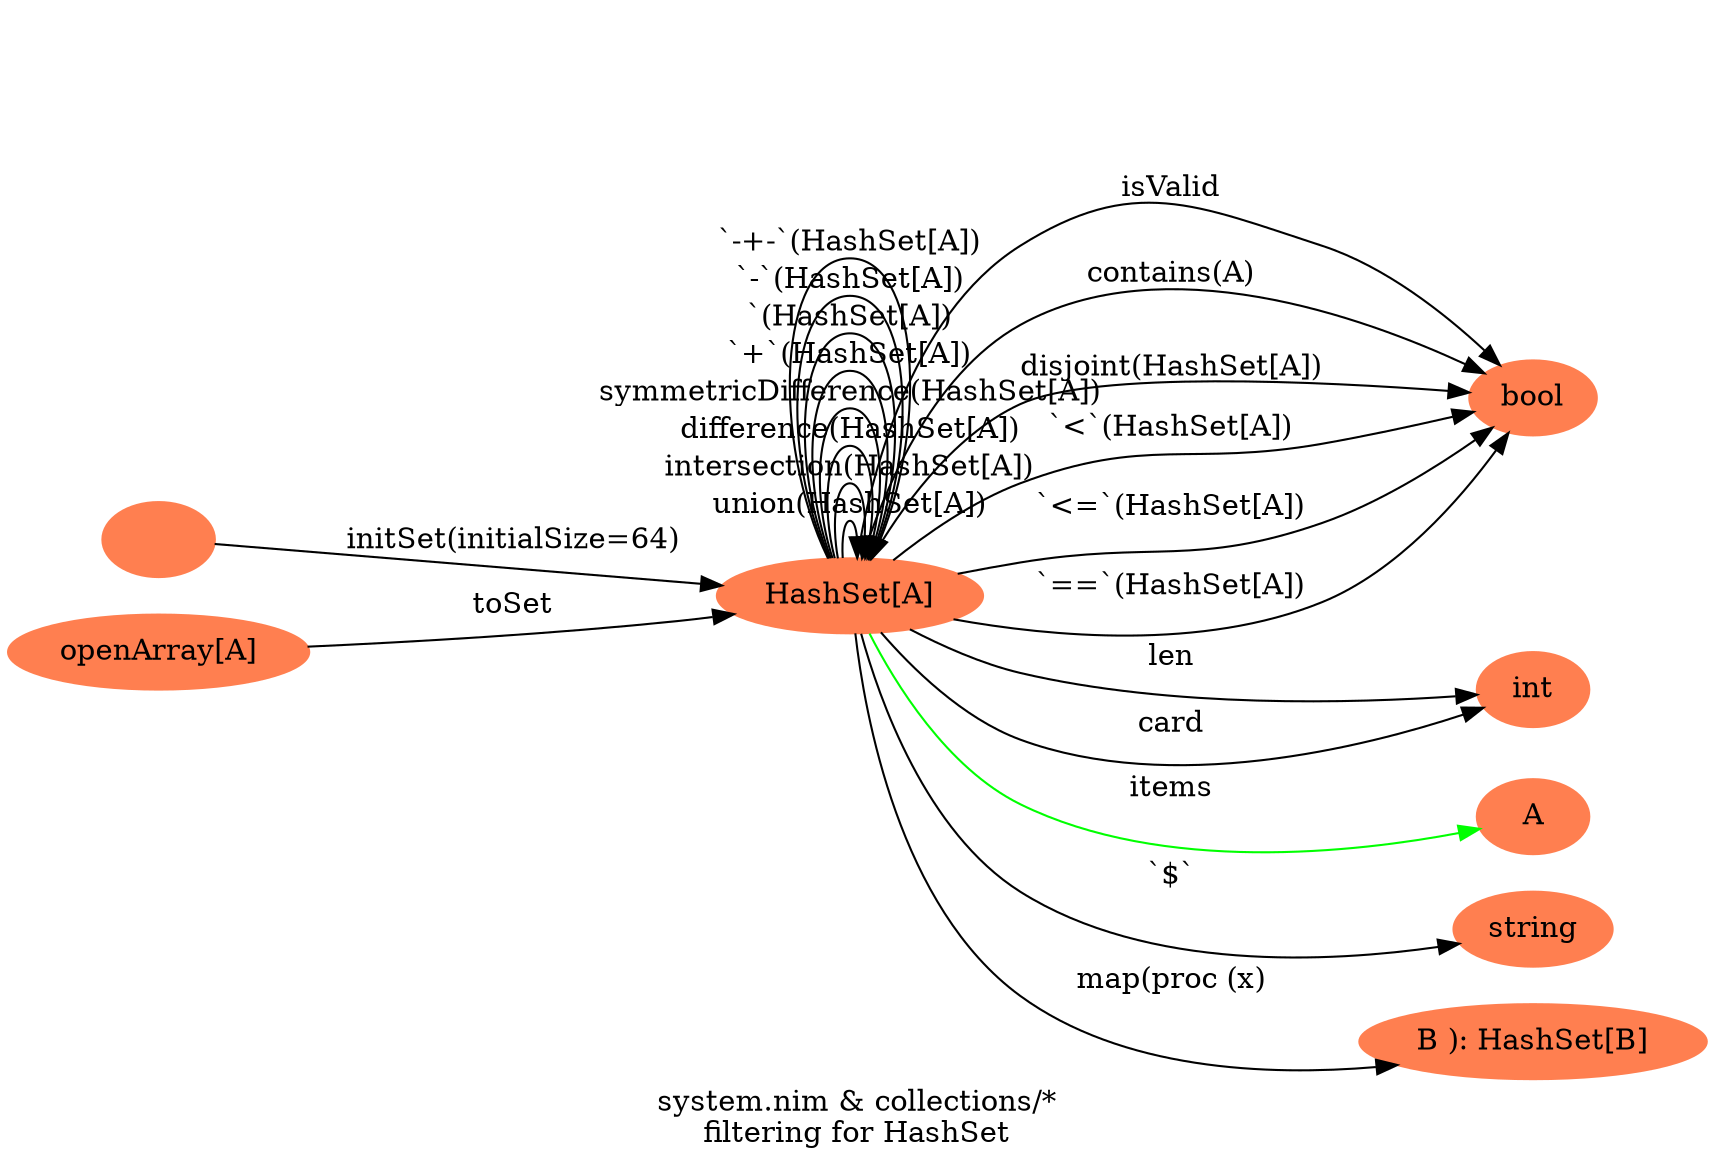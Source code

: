 digraph {
graph [
label = "system.nim & collections/*
filtering for HashSet";
rankdir=LR;
];
node[color=coral, style=filled, label="HashSet[A]" ] N0;
node[color=coral, style=filled, label="bool" ] N1;
N0 -> N1 [color="", label="isValid" ];
node[color=coral, style=filled, label="int" ] N2;
N0 -> N2 [color="", label="len" ];
N0 -> N2 [color="", label="card" ];
node[color=coral, style=filled, label="A" ] N3;
N0 -> N3 [color="green", label="items" ];
N0 -> N1 [color="", label="contains(A)" ];
node[color=coral, style=filled, label="" ] N4;
N4 -> N0 [color="", label="initSet(initialSize=64)" ];
node[color=coral, style=filled, label="openArray[A]" ] N5;
N5 -> N0 [color="", label="toSet" ];
node[color=coral, style=filled, label="string" ] N6;
N0 -> N6 [color="", label="`$`" ];
N0 -> N0 [color="", label="union(HashSet[A])" ];
N0 -> N0 [color="", label="intersection(HashSet[A])" ];
N0 -> N0 [color="", label="difference(HashSet[A])" ];
N0 -> N0 [color="", label="symmetricDifference(HashSet[A])" ];
N0 -> N0 [color="", label="`+`(HashSet[A])" ];
N0 -> N0 [color="", label="`(HashSet[A])" ];
N0 -> N0 [color="", label="`-`(HashSet[A])" ];
N0 -> N0 [color="", label="`-+-`(HashSet[A])" ];
N0 -> N1 [color="", label="disjoint(HashSet[A])" ];
N0 -> N1 [color="", label="`<`(HashSet[A])" ];
N0 -> N1 [color="", label="`<=`(HashSet[A])" ];
N0 -> N1 [color="", label="`==`(HashSet[A])" ];
node[color=coral, style=filled, label="B ): HashSet[B]" ] N7;
N0 -> N7 [color="", label="map(proc (x)" ];
}
